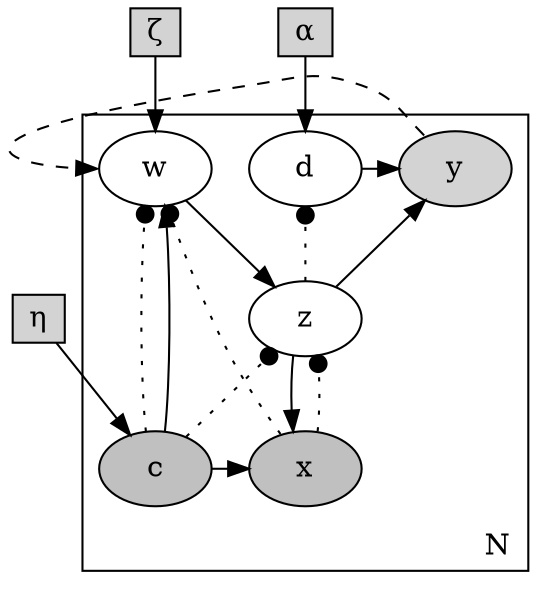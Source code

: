 digraph {
	subgraph cluster_N {
    rankdir=TB;
		label=N; labeljust=r; labelloc=b;
        {rank = same; d; y; w; }
        {rank = same; x; c; }
        d -> y
        //y -> z;
        y -> w [style=dashed, tailport="nw", headport="w",];
        w -> z;
        z -> x;
        x -> z [style=dotted, arrowhead=dot,];
        x -> w [style=dotted, arrowhead=dot,];
        //z -> y [style=dotted, arrowhead=dot,];
        z -> y;
        z -> d [style=dotted, arrowhead=dot,];
		//n [label="(µ,σ)" shape=ellipse];
		d [label="d" shape=ellipse];
		y [label="y", shape=ellipse, style=filled];
		w [label="w" shape=ellipse];
		z [label="z" fillcolor=white shape=ellipse style=filled];
		x [label="x" fillcolor=grey shape=ellipse style=filled];
		c [label="c" fillcolor=grey shape=ellipse style=filled];
        c -> z [style=dotted, arrowhead=dot];
        c -> w [style=dotted, arrowhead=dot];
        c -> x;
        c -> w;
    }
    //rankdir=LR;
    //rankdir=BT;
    a -> d;
    n -> w;
    e -> c;
    {rank=same; a; n;}
    a [label="α", shape=box, width=0.25,height=0.2,style=filled,];
    n [label="ζ", shape=box, width=0.25,height=0.2,style=filled, ];
    e [label="η", shape=box, width=0.25,height=0.2,style=filled, ];
}


